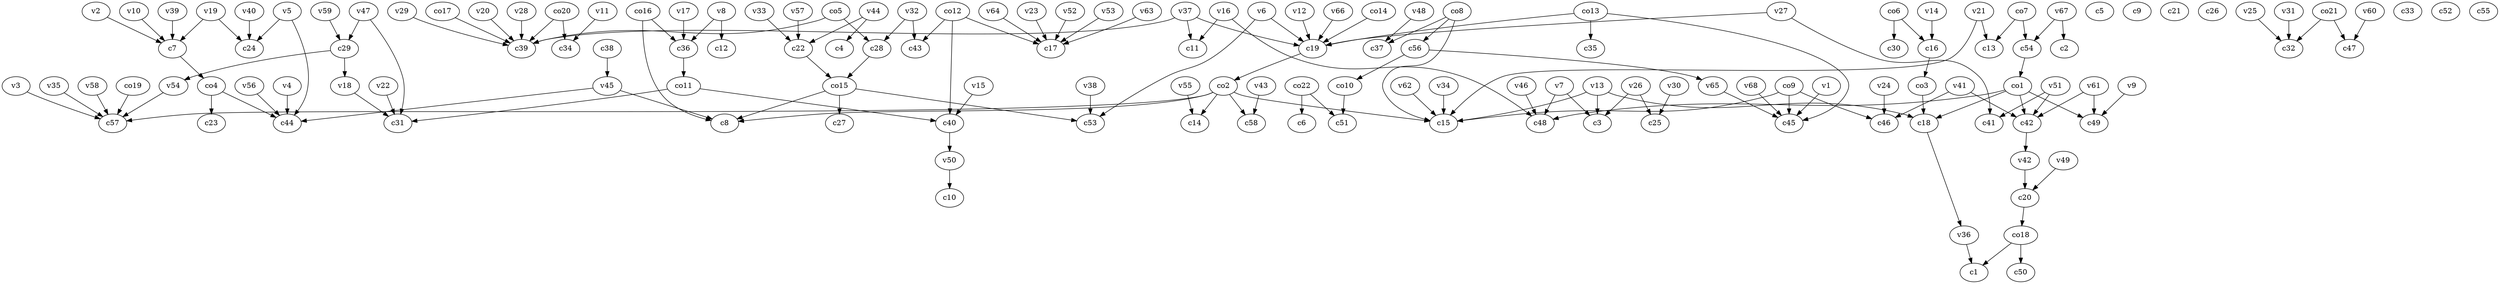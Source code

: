 strict digraph  {
c1;
c2;
c3;
c4;
c5;
c6;
c7;
c8;
c9;
c10;
c11;
c12;
c13;
c14;
c15;
c16;
c17;
c18;
c19;
c20;
c21;
c22;
c23;
c24;
c25;
c26;
c27;
c28;
c29;
c30;
c31;
c32;
c33;
c34;
c35;
c36;
c37;
c38;
c39;
c40;
c41;
c42;
c43;
c44;
c45;
c46;
c47;
c48;
c49;
c50;
c51;
c52;
c53;
c54;
c55;
c56;
c57;
c58;
v1;
v2;
v3;
v4;
v5;
v6;
v7;
v8;
v9;
v10;
v11;
v12;
v13;
v14;
v15;
v16;
v17;
v18;
v19;
v20;
v21;
v22;
v23;
v24;
v25;
v26;
v27;
v28;
v29;
v30;
v31;
v32;
v33;
v34;
v35;
v36;
v37;
v38;
v39;
v40;
v41;
v42;
v43;
v44;
v45;
v46;
v47;
v48;
v49;
v50;
v51;
v52;
v53;
v54;
v55;
v56;
v57;
v58;
v59;
v60;
v61;
v62;
v63;
v64;
v65;
v66;
v67;
v68;
co1;
co2;
co3;
co4;
co5;
co6;
co7;
co8;
co9;
co10;
co11;
co12;
co13;
co14;
co15;
co16;
co17;
co18;
co19;
co20;
co21;
co22;
c7 -> co4  [weight=1];
c16 -> co3  [weight=1];
c18 -> v36  [weight=1];
c19 -> co2  [weight=1];
c20 -> co18  [weight=1];
c22 -> co15  [weight=1];
c28 -> co15  [weight=1];
c29 -> v54  [weight=1];
c29 -> v18  [weight=1];
c36 -> co11  [weight=1];
c38 -> v45  [weight=1];
c40 -> v50  [weight=1];
c42 -> v42  [weight=1];
c54 -> co1  [weight=1];
c56 -> v65  [weight=1];
c56 -> co10  [weight=1];
v1 -> c45  [weight=1];
v2 -> c7  [weight=1];
v3 -> c57  [weight=1];
v4 -> c44  [weight=1];
v5 -> c44  [weight=1];
v5 -> c24  [weight=1];
v6 -> c53  [weight=1];
v6 -> c19  [weight=1];
v7 -> c48  [weight=1];
v7 -> c3  [weight=1];
v8 -> c12  [weight=1];
v8 -> c36  [weight=1];
v9 -> c49  [weight=1];
v10 -> c7  [weight=1];
v11 -> c34  [weight=1];
v12 -> c19  [weight=1];
v13 -> c3  [weight=1];
v13 -> c15  [weight=1];
v13 -> c18  [weight=1];
v14 -> c16  [weight=1];
v15 -> c40  [weight=1];
v16 -> c11  [weight=1];
v16 -> c48  [weight=1];
v17 -> c36  [weight=1];
v18 -> c31  [weight=1];
v19 -> c24  [weight=1];
v19 -> c7  [weight=1];
v20 -> c39  [weight=1];
v21 -> c15  [weight=1];
v21 -> c13  [weight=1];
v22 -> c31  [weight=1];
v23 -> c17  [weight=1];
v24 -> c46  [weight=1];
v25 -> c32  [weight=1];
v26 -> c3  [weight=1];
v26 -> c25  [weight=1];
v27 -> c41  [weight=1];
v27 -> c19  [weight=1];
v28 -> c39  [weight=1];
v29 -> c39  [weight=1];
v30 -> c25  [weight=1];
v31 -> c32  [weight=1];
v32 -> c43  [weight=1];
v32 -> c28  [weight=1];
v33 -> c22  [weight=1];
v34 -> c15  [weight=1];
v35 -> c57  [weight=1];
v36 -> c1  [weight=1];
v37 -> c11  [weight=1];
v37 -> c39  [weight=1];
v37 -> c19  [weight=1];
v38 -> c53  [weight=1];
v39 -> c7  [weight=1];
v40 -> c24  [weight=1];
v41 -> c42  [weight=1];
v41 -> c46  [weight=1];
v42 -> c20  [weight=1];
v43 -> c58  [weight=1];
v44 -> c22  [weight=1];
v44 -> c4  [weight=1];
v45 -> c8  [weight=1];
v45 -> c44  [weight=1];
v46 -> c48  [weight=1];
v47 -> c29  [weight=1];
v47 -> c31  [weight=1];
v48 -> c37  [weight=1];
v49 -> c20  [weight=1];
v50 -> c10  [weight=1];
v51 -> c42  [weight=1];
v51 -> c41  [weight=1];
v52 -> c17  [weight=1];
v53 -> c17  [weight=1];
v54 -> c57  [weight=1];
v55 -> c14  [weight=1];
v56 -> c44  [weight=1];
v57 -> c22  [weight=1];
v58 -> c57  [weight=1];
v59 -> c29  [weight=1];
v60 -> c47  [weight=1];
v61 -> c49  [weight=1];
v61 -> c42  [weight=1];
v62 -> c15  [weight=1];
v63 -> c17  [weight=1];
v64 -> c17  [weight=1];
v65 -> c45  [weight=1];
v66 -> c19  [weight=1];
v67 -> c2  [weight=1];
v67 -> c54  [weight=1];
v68 -> c45  [weight=1];
co1 -> c48  [weight=1];
co1 -> c42  [weight=1];
co1 -> c18  [weight=1];
co1 -> c49  [weight=1];
co2 -> c8  [weight=1];
co2 -> c57  [weight=1];
co2 -> c14  [weight=1];
co2 -> c58  [weight=1];
co2 -> c15  [weight=1];
co3 -> c18  [weight=1];
co4 -> c23  [weight=1];
co4 -> c44  [weight=1];
co5 -> c28  [weight=1];
co5 -> c39  [weight=1];
co6 -> c30  [weight=1];
co6 -> c16  [weight=1];
co7 -> c54  [weight=1];
co7 -> c13  [weight=1];
co8 -> c15  [weight=1];
co8 -> c56  [weight=1];
co8 -> c37  [weight=1];
co9 -> c46  [weight=1];
co9 -> c45  [weight=1];
co9 -> c15  [weight=1];
co10 -> c51  [weight=1];
co11 -> c31  [weight=1];
co11 -> c40  [weight=1];
co12 -> c43  [weight=1];
co12 -> c40  [weight=1];
co12 -> c17  [weight=1];
co13 -> c19  [weight=1];
co13 -> c35  [weight=1];
co13 -> c45  [weight=1];
co14 -> c19  [weight=1];
co15 -> c53  [weight=1];
co15 -> c8  [weight=1];
co15 -> c27  [weight=1];
co16 -> c36  [weight=1];
co16 -> c8  [weight=1];
co17 -> c39  [weight=1];
co18 -> c1  [weight=1];
co18 -> c50  [weight=1];
co19 -> c57  [weight=1];
co20 -> c39  [weight=1];
co20 -> c34  [weight=1];
co21 -> c32  [weight=1];
co21 -> c47  [weight=1];
co22 -> c6  [weight=1];
co22 -> c51  [weight=1];
}
